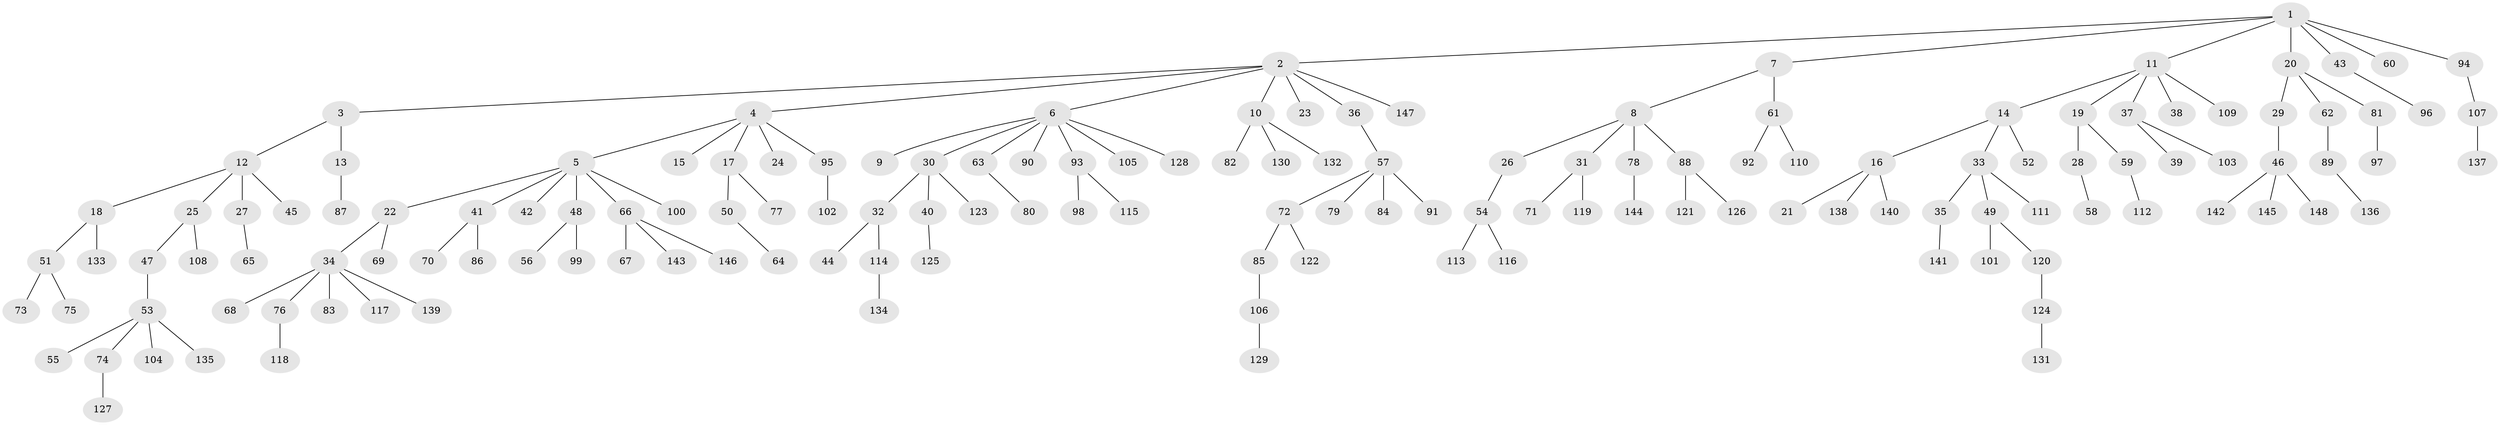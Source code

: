 // Generated by graph-tools (version 1.1) at 2025/50/03/09/25 03:50:24]
// undirected, 148 vertices, 147 edges
graph export_dot {
graph [start="1"]
  node [color=gray90,style=filled];
  1;
  2;
  3;
  4;
  5;
  6;
  7;
  8;
  9;
  10;
  11;
  12;
  13;
  14;
  15;
  16;
  17;
  18;
  19;
  20;
  21;
  22;
  23;
  24;
  25;
  26;
  27;
  28;
  29;
  30;
  31;
  32;
  33;
  34;
  35;
  36;
  37;
  38;
  39;
  40;
  41;
  42;
  43;
  44;
  45;
  46;
  47;
  48;
  49;
  50;
  51;
  52;
  53;
  54;
  55;
  56;
  57;
  58;
  59;
  60;
  61;
  62;
  63;
  64;
  65;
  66;
  67;
  68;
  69;
  70;
  71;
  72;
  73;
  74;
  75;
  76;
  77;
  78;
  79;
  80;
  81;
  82;
  83;
  84;
  85;
  86;
  87;
  88;
  89;
  90;
  91;
  92;
  93;
  94;
  95;
  96;
  97;
  98;
  99;
  100;
  101;
  102;
  103;
  104;
  105;
  106;
  107;
  108;
  109;
  110;
  111;
  112;
  113;
  114;
  115;
  116;
  117;
  118;
  119;
  120;
  121;
  122;
  123;
  124;
  125;
  126;
  127;
  128;
  129;
  130;
  131;
  132;
  133;
  134;
  135;
  136;
  137;
  138;
  139;
  140;
  141;
  142;
  143;
  144;
  145;
  146;
  147;
  148;
  1 -- 2;
  1 -- 7;
  1 -- 11;
  1 -- 20;
  1 -- 43;
  1 -- 60;
  1 -- 94;
  2 -- 3;
  2 -- 4;
  2 -- 6;
  2 -- 10;
  2 -- 23;
  2 -- 36;
  2 -- 147;
  3 -- 12;
  3 -- 13;
  4 -- 5;
  4 -- 15;
  4 -- 17;
  4 -- 24;
  4 -- 95;
  5 -- 22;
  5 -- 41;
  5 -- 42;
  5 -- 48;
  5 -- 66;
  5 -- 100;
  6 -- 9;
  6 -- 30;
  6 -- 63;
  6 -- 90;
  6 -- 93;
  6 -- 105;
  6 -- 128;
  7 -- 8;
  7 -- 61;
  8 -- 26;
  8 -- 31;
  8 -- 78;
  8 -- 88;
  10 -- 82;
  10 -- 130;
  10 -- 132;
  11 -- 14;
  11 -- 19;
  11 -- 37;
  11 -- 38;
  11 -- 109;
  12 -- 18;
  12 -- 25;
  12 -- 27;
  12 -- 45;
  13 -- 87;
  14 -- 16;
  14 -- 33;
  14 -- 52;
  16 -- 21;
  16 -- 138;
  16 -- 140;
  17 -- 50;
  17 -- 77;
  18 -- 51;
  18 -- 133;
  19 -- 28;
  19 -- 59;
  20 -- 29;
  20 -- 62;
  20 -- 81;
  22 -- 34;
  22 -- 69;
  25 -- 47;
  25 -- 108;
  26 -- 54;
  27 -- 65;
  28 -- 58;
  29 -- 46;
  30 -- 32;
  30 -- 40;
  30 -- 123;
  31 -- 71;
  31 -- 119;
  32 -- 44;
  32 -- 114;
  33 -- 35;
  33 -- 49;
  33 -- 111;
  34 -- 68;
  34 -- 76;
  34 -- 83;
  34 -- 117;
  34 -- 139;
  35 -- 141;
  36 -- 57;
  37 -- 39;
  37 -- 103;
  40 -- 125;
  41 -- 70;
  41 -- 86;
  43 -- 96;
  46 -- 142;
  46 -- 145;
  46 -- 148;
  47 -- 53;
  48 -- 56;
  48 -- 99;
  49 -- 101;
  49 -- 120;
  50 -- 64;
  51 -- 73;
  51 -- 75;
  53 -- 55;
  53 -- 74;
  53 -- 104;
  53 -- 135;
  54 -- 113;
  54 -- 116;
  57 -- 72;
  57 -- 79;
  57 -- 84;
  57 -- 91;
  59 -- 112;
  61 -- 92;
  61 -- 110;
  62 -- 89;
  63 -- 80;
  66 -- 67;
  66 -- 143;
  66 -- 146;
  72 -- 85;
  72 -- 122;
  74 -- 127;
  76 -- 118;
  78 -- 144;
  81 -- 97;
  85 -- 106;
  88 -- 121;
  88 -- 126;
  89 -- 136;
  93 -- 98;
  93 -- 115;
  94 -- 107;
  95 -- 102;
  106 -- 129;
  107 -- 137;
  114 -- 134;
  120 -- 124;
  124 -- 131;
}
